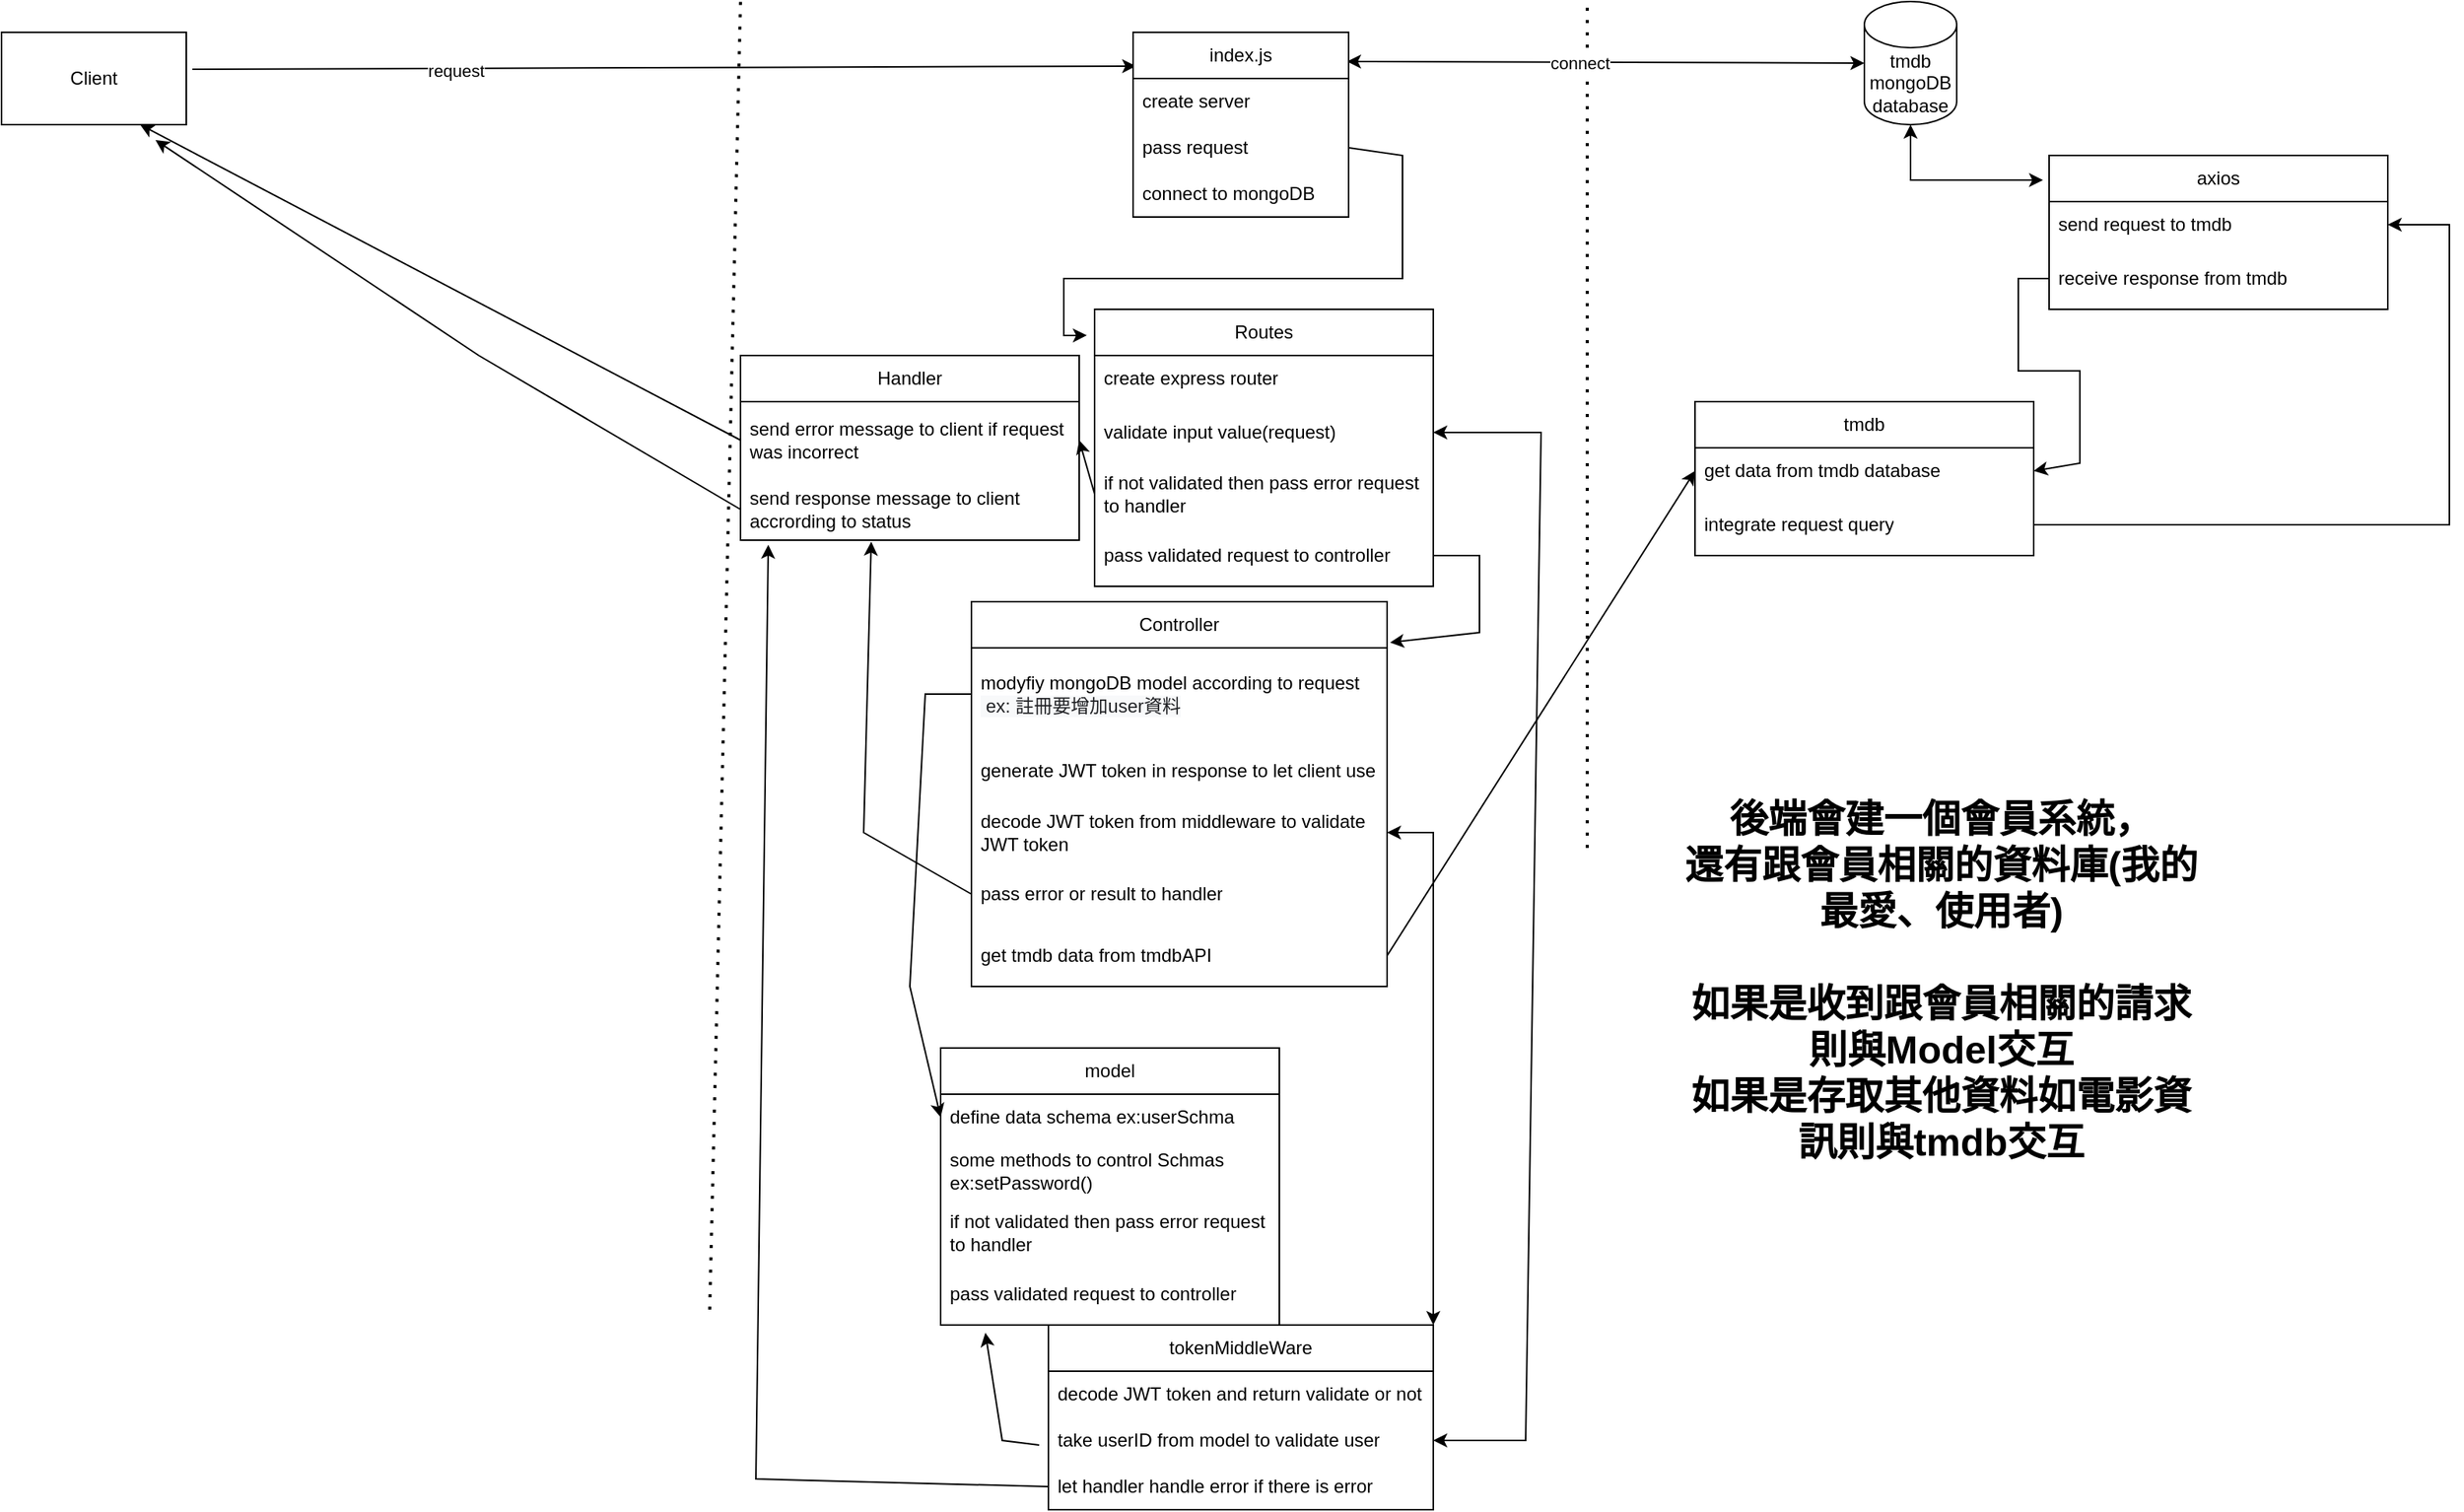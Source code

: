 <mxfile version="24.6.4" type="device">
  <diagram name="第 1 页" id="nnyjoeZWLCzBXuJCucTY">
    <mxGraphModel dx="2350" dy="1024" grid="1" gridSize="10" guides="1" tooltips="1" connect="1" arrows="1" fold="1" page="1" pageScale="1" pageWidth="850" pageHeight="1100" math="0" shadow="0">
      <root>
        <mxCell id="0" />
        <mxCell id="1" parent="0" />
        <mxCell id="eco0DenMQhTp5urX4187-1" value="" style="endArrow=none;dashed=1;html=1;dashPattern=1 3;strokeWidth=2;rounded=0;" parent="1" edge="1">
          <mxGeometry width="50" height="50" relative="1" as="geometry">
            <mxPoint x="720" y="570" as="sourcePoint" />
            <mxPoint x="720" y="20" as="targetPoint" />
          </mxGeometry>
        </mxCell>
        <mxCell id="eco0DenMQhTp5urX4187-3" value="tmdb mongoDB database" style="shape=cylinder3;whiteSpace=wrap;html=1;boundedLbl=1;backgroundOutline=1;size=15;" parent="1" vertex="1">
          <mxGeometry x="900" y="20" width="60" height="80" as="geometry" />
        </mxCell>
        <mxCell id="eco0DenMQhTp5urX4187-4" value="" style="endArrow=classic;startArrow=classic;html=1;rounded=0;entryX=0;entryY=0.5;entryDx=0;entryDy=0;entryPerimeter=0;exitX=0.993;exitY=0.158;exitDx=0;exitDy=0;exitPerimeter=0;" parent="1" source="eco0DenMQhTp5urX4187-13" target="eco0DenMQhTp5urX4187-3" edge="1">
          <mxGeometry width="50" height="50" relative="1" as="geometry">
            <mxPoint x="490" y="520" as="sourcePoint" />
            <mxPoint x="450" y="340" as="targetPoint" />
          </mxGeometry>
        </mxCell>
        <mxCell id="eco0DenMQhTp5urX4187-5" value="connect" style="edgeLabel;html=1;align=center;verticalAlign=middle;resizable=0;points=[];" parent="eco0DenMQhTp5urX4187-4" vertex="1" connectable="0">
          <mxGeometry x="0.18" y="-1" relative="1" as="geometry">
            <mxPoint x="-47" y="-1" as="offset" />
          </mxGeometry>
        </mxCell>
        <mxCell id="eco0DenMQhTp5urX4187-6" value="" style="endArrow=none;dashed=1;html=1;dashPattern=1 3;strokeWidth=2;rounded=0;" parent="1" edge="1">
          <mxGeometry width="50" height="50" relative="1" as="geometry">
            <mxPoint x="150" y="870" as="sourcePoint" />
            <mxPoint x="170" y="20" as="targetPoint" />
          </mxGeometry>
        </mxCell>
        <mxCell id="eco0DenMQhTp5urX4187-8" value="Client" style="rounded=0;whiteSpace=wrap;html=1;" parent="1" vertex="1">
          <mxGeometry x="-310" y="40" width="120" height="60" as="geometry" />
        </mxCell>
        <mxCell id="eco0DenMQhTp5urX4187-9" value="" style="endArrow=classic;html=1;rounded=0;entryX=0.014;entryY=0.183;entryDx=0;entryDy=0;exitX=1.033;exitY=0.4;exitDx=0;exitDy=0;exitPerimeter=0;entryPerimeter=0;" parent="1" source="eco0DenMQhTp5urX4187-8" target="eco0DenMQhTp5urX4187-13" edge="1">
          <mxGeometry width="50" height="50" relative="1" as="geometry">
            <mxPoint x="400" y="390" as="sourcePoint" />
            <mxPoint x="370" y="505" as="targetPoint" />
          </mxGeometry>
        </mxCell>
        <mxCell id="eco0DenMQhTp5urX4187-10" value="request" style="edgeLabel;html=1;align=center;verticalAlign=middle;resizable=0;points=[];" parent="eco0DenMQhTp5urX4187-9" vertex="1" connectable="0">
          <mxGeometry x="-0.442" y="-1" relative="1" as="geometry">
            <mxPoint as="offset" />
          </mxGeometry>
        </mxCell>
        <mxCell id="eco0DenMQhTp5urX4187-13" value="index.js" style="swimlane;fontStyle=0;childLayout=stackLayout;horizontal=1;startSize=30;horizontalStack=0;resizeParent=1;resizeParentMax=0;resizeLast=0;collapsible=1;marginBottom=0;whiteSpace=wrap;html=1;" parent="1" vertex="1">
          <mxGeometry x="425" y="40" width="140" height="120" as="geometry" />
        </mxCell>
        <mxCell id="eco0DenMQhTp5urX4187-14" value="create server" style="text;strokeColor=none;fillColor=none;align=left;verticalAlign=middle;spacingLeft=4;spacingRight=4;overflow=hidden;points=[[0,0.5],[1,0.5]];portConstraint=eastwest;rotatable=0;whiteSpace=wrap;html=1;" parent="eco0DenMQhTp5urX4187-13" vertex="1">
          <mxGeometry y="30" width="140" height="30" as="geometry" />
        </mxCell>
        <mxCell id="eco0DenMQhTp5urX4187-15" value="pass request" style="text;strokeColor=none;fillColor=none;align=left;verticalAlign=middle;spacingLeft=4;spacingRight=4;overflow=hidden;points=[[0,0.5],[1,0.5]];portConstraint=eastwest;rotatable=0;whiteSpace=wrap;html=1;" parent="eco0DenMQhTp5urX4187-13" vertex="1">
          <mxGeometry y="60" width="140" height="30" as="geometry" />
        </mxCell>
        <mxCell id="eco0DenMQhTp5urX4187-16" value="connect to mongoDB" style="text;strokeColor=none;fillColor=none;align=left;verticalAlign=middle;spacingLeft=4;spacingRight=4;overflow=hidden;points=[[0,0.5],[1,0.5]];portConstraint=eastwest;rotatable=0;whiteSpace=wrap;html=1;" parent="eco0DenMQhTp5urX4187-13" vertex="1">
          <mxGeometry y="90" width="140" height="30" as="geometry" />
        </mxCell>
        <mxCell id="eco0DenMQhTp5urX4187-19" value="Routes" style="swimlane;fontStyle=0;childLayout=stackLayout;horizontal=1;startSize=30;horizontalStack=0;resizeParent=1;resizeParentMax=0;resizeLast=0;collapsible=1;marginBottom=0;whiteSpace=wrap;html=1;" parent="1" vertex="1">
          <mxGeometry x="400" y="220" width="220" height="180" as="geometry" />
        </mxCell>
        <mxCell id="eco0DenMQhTp5urX4187-20" value="create express router" style="text;strokeColor=none;fillColor=none;align=left;verticalAlign=middle;spacingLeft=4;spacingRight=4;overflow=hidden;points=[[0,0.5],[1,0.5]];portConstraint=eastwest;rotatable=0;whiteSpace=wrap;html=1;" parent="eco0DenMQhTp5urX4187-19" vertex="1">
          <mxGeometry y="30" width="220" height="30" as="geometry" />
        </mxCell>
        <mxCell id="eco0DenMQhTp5urX4187-22" value="validate input value(request)" style="text;strokeColor=none;fillColor=none;align=left;verticalAlign=middle;spacingLeft=4;spacingRight=4;overflow=hidden;points=[[0,0.5],[1,0.5]];portConstraint=eastwest;rotatable=0;whiteSpace=wrap;html=1;" parent="eco0DenMQhTp5urX4187-19" vertex="1">
          <mxGeometry y="60" width="220" height="40" as="geometry" />
        </mxCell>
        <mxCell id="eco0DenMQhTp5urX4187-24" value="if not validated then pass error request to handler" style="text;strokeColor=none;fillColor=none;align=left;verticalAlign=middle;spacingLeft=4;spacingRight=4;overflow=hidden;points=[[0,0.5],[1,0.5]];portConstraint=eastwest;rotatable=0;whiteSpace=wrap;html=1;" parent="eco0DenMQhTp5urX4187-19" vertex="1">
          <mxGeometry y="100" width="220" height="40" as="geometry" />
        </mxCell>
        <mxCell id="eco0DenMQhTp5urX4187-25" value="pass validated request to controller" style="text;strokeColor=none;fillColor=none;align=left;verticalAlign=middle;spacingLeft=4;spacingRight=4;overflow=hidden;points=[[0,0.5],[1,0.5]];portConstraint=eastwest;rotatable=0;whiteSpace=wrap;html=1;" parent="eco0DenMQhTp5urX4187-19" vertex="1">
          <mxGeometry y="140" width="220" height="40" as="geometry" />
        </mxCell>
        <mxCell id="eco0DenMQhTp5urX4187-23" value="" style="endArrow=classic;html=1;rounded=0;entryX=-0.023;entryY=0.094;entryDx=0;entryDy=0;exitX=1;exitY=0.5;exitDx=0;exitDy=0;entryPerimeter=0;" parent="1" source="eco0DenMQhTp5urX4187-15" target="eco0DenMQhTp5urX4187-19" edge="1">
          <mxGeometry width="50" height="50" relative="1" as="geometry">
            <mxPoint x="400" y="390" as="sourcePoint" />
            <mxPoint x="450" y="340" as="targetPoint" />
            <Array as="points">
              <mxPoint x="600" y="120" />
              <mxPoint x="600" y="200" />
              <mxPoint x="380" y="200" />
              <mxPoint x="380" y="237" />
            </Array>
          </mxGeometry>
        </mxCell>
        <mxCell id="eco0DenMQhTp5urX4187-26" value="Handler" style="swimlane;fontStyle=0;childLayout=stackLayout;horizontal=1;startSize=30;horizontalStack=0;resizeParent=1;resizeParentMax=0;resizeLast=0;collapsible=1;marginBottom=0;whiteSpace=wrap;html=1;" parent="1" vertex="1">
          <mxGeometry x="170" y="250" width="220" height="120" as="geometry" />
        </mxCell>
        <mxCell id="eco0DenMQhTp5urX4187-27" value="send error message to client if request was incorrect" style="text;strokeColor=none;fillColor=none;align=left;verticalAlign=middle;spacingLeft=4;spacingRight=4;overflow=hidden;points=[[0,0.5],[1,0.5]];portConstraint=eastwest;rotatable=0;whiteSpace=wrap;html=1;" parent="eco0DenMQhTp5urX4187-26" vertex="1">
          <mxGeometry y="30" width="220" height="50" as="geometry" />
        </mxCell>
        <mxCell id="eco0DenMQhTp5urX4187-28" value="send response message to client accrording to status&amp;nbsp;" style="text;strokeColor=none;fillColor=none;align=left;verticalAlign=middle;spacingLeft=4;spacingRight=4;overflow=hidden;points=[[0,0.5],[1,0.5]];portConstraint=eastwest;rotatable=0;whiteSpace=wrap;html=1;" parent="eco0DenMQhTp5urX4187-26" vertex="1">
          <mxGeometry y="80" width="220" height="40" as="geometry" />
        </mxCell>
        <mxCell id="eco0DenMQhTp5urX4187-32" value="" style="endArrow=classic;html=1;rounded=0;exitX=0;exitY=0.5;exitDx=0;exitDy=0;entryX=0.75;entryY=1;entryDx=0;entryDy=0;" parent="1" source="eco0DenMQhTp5urX4187-27" target="eco0DenMQhTp5urX4187-8" edge="1">
          <mxGeometry width="50" height="50" relative="1" as="geometry">
            <mxPoint x="400" y="390" as="sourcePoint" />
            <mxPoint x="450" y="340" as="targetPoint" />
            <Array as="points" />
          </mxGeometry>
        </mxCell>
        <mxCell id="eco0DenMQhTp5urX4187-33" value="" style="endArrow=classic;html=1;rounded=0;exitX=0;exitY=0.5;exitDx=0;exitDy=0;" parent="1" source="eco0DenMQhTp5urX4187-28" edge="1">
          <mxGeometry width="50" height="50" relative="1" as="geometry">
            <mxPoint x="400" y="390" as="sourcePoint" />
            <mxPoint x="-210" y="110" as="targetPoint" />
            <Array as="points">
              <mxPoint y="250" />
            </Array>
          </mxGeometry>
        </mxCell>
        <mxCell id="eco0DenMQhTp5urX4187-34" value="Controller" style="swimlane;fontStyle=0;childLayout=stackLayout;horizontal=1;startSize=30;horizontalStack=0;resizeParent=1;resizeParentMax=0;resizeLast=0;collapsible=1;marginBottom=0;whiteSpace=wrap;html=1;" parent="1" vertex="1">
          <mxGeometry x="320" y="410" width="270" height="250" as="geometry" />
        </mxCell>
        <mxCell id="eco0DenMQhTp5urX4187-35" value="modyfiy mongoDB model according to request&lt;br&gt;&lt;span style=&quot;background-color: rgb(248, 249, 250); color: rgb(32, 33, 36); font-family: inherit;&quot;&gt;&amp;nbsp;ex: 註冊要增加user資料&lt;/span&gt;" style="text;strokeColor=none;fillColor=none;align=left;verticalAlign=middle;spacingLeft=4;spacingRight=4;overflow=hidden;points=[[0,0.5],[1,0.5]];portConstraint=eastwest;rotatable=0;whiteSpace=wrap;html=1;" parent="eco0DenMQhTp5urX4187-34" vertex="1">
          <mxGeometry y="30" width="270" height="60" as="geometry" />
        </mxCell>
        <mxCell id="eco0DenMQhTp5urX4187-37" value="generate JWT token in response to let client use&lt;span style=&quot;color: rgba(0, 0, 0, 0); font-family: monospace; font-size: 0px; text-wrap: nowrap;&quot;&gt;%3CmxGraphModel%3E%3Croot%3E%3CmxCell%20id%3D%220%22%2F%3E%3CmxCell%20id%3D%221%22%20parent%3D%220%22%2F%3E%3CmxCell%20id%3D%222%22%20value%3D%22model%22%20style%3D%22swimlane%3BfontStyle%3D0%3BchildLayout%3DstackLayout%3Bhorizontal%3D1%3BstartSize%3D30%3BhorizontalStack%3D0%3BresizeParent%3D1%3BresizeParentMax%3D0%3BresizeLast%3D0%3Bcollapsible%3D1%3BmarginBottom%3D0%3BwhiteSpace%3Dwrap%3Bhtml%3D1%3B%22%20vertex%3D%221%22%20parent%3D%221%22%3E%3CmxGeometry%20x%3D%22315%22%20y%3D%22610%22%20width%3D%22220%22%20height%3D%22180%22%20as%3D%22geometry%22%2F%3E%3C%2FmxCell%3E%3CmxCell%20id%3D%223%22%20value%3D%22define%20data%20schema%20ex%3AuserSchma%22%20style%3D%22text%3BstrokeColor%3Dnone%3BfillColor%3Dnone%3Balign%3Dleft%3BverticalAlign%3Dmiddle%3BspacingLeft%3D4%3BspacingRight%3D4%3Boverflow%3Dhidden%3Bpoints%3D%5B%5B0%2C0.5%5D%2C%5B1%2C0.5%5D%5D%3BportConstraint%3Deastwest%3Brotatable%3D0%3BwhiteSpace%3Dwrap%3Bhtml%3D1%3B%22%20vertex%3D%221%22%20parent%3D%222%22%3E%3CmxGeometry%20y%3D%2230%22%20width%3D%22220%22%20height%3D%2230%22%20as%3D%22geometry%22%2F%3E%3C%2FmxCell%3E%3CmxCell%20id%3D%224%22%20value%3D%22some%20methods%20to%20control%20Schmas%26amp%3Bnbsp%3B%26lt%3Bdiv%26gt%3Bex%3AsetPassword()%26lt%3B%2Fdiv%26gt%3B%22%20style%3D%22text%3BstrokeColor%3Dnone%3BfillColor%3Dnone%3Balign%3Dleft%3BverticalAlign%3Dmiddle%3BspacingLeft%3D4%3BspacingRight%3D4%3Boverflow%3Dhidden%3Bpoints%3D%5B%5B0%2C0.5%5D%2C%5B1%2C0.5%5D%5D%3BportConstraint%3Deastwest%3Brotatable%3D0%3BwhiteSpace%3Dwrap%3Bhtml%3D1%3B%22%20vertex%3D%221%22%20parent%3D%222%22%3E%3CmxGeometry%20y%3D%2260%22%20width%3D%22220%22%20height%3D%2240%22%20as%3D%22geometry%22%2F%3E%3C%2FmxCell%3E%3CmxCell%20id%3D%225%22%20value%3D%22if%20not%20validated%20then%20pass%20error%20request%20to%20handler%22%20style%3D%22text%3BstrokeColor%3Dnone%3BfillColor%3Dnone%3Balign%3Dleft%3BverticalAlign%3Dmiddle%3BspacingLeft%3D4%3BspacingRight%3D4%3Boverflow%3Dhidden%3Bpoints%3D%5B%5B0%2C0.5%5D%2C%5B1%2C0.5%5D%5D%3BportConstraint%3Deastwest%3Brotatable%3D0%3BwhiteSpace%3Dwrap%3Bhtml%3D1%3B%22%20vertex%3D%221%22%20parent%3D%222%22%3E%3CmxGeometry%20y%3D%22100%22%20width%3D%22220%22%20height%3D%2240%22%20as%3D%22geometry%22%2F%3E%3C%2FmxCell%3E%3CmxCell%20id%3D%226%22%20value%3D%22pass%20validated%20request%20to%20controller%22%20style%3D%22text%3BstrokeColor%3Dnone%3BfillColor%3Dnone%3Balign%3Dleft%3BverticalAlign%3Dmiddle%3BspacingLeft%3D4%3BspacingRight%3D4%3Boverflow%3Dhidden%3Bpoints%3D%5B%5B0%2C0.5%5D%2C%5B1%2C0.5%5D%5D%3BportConstraint%3Deastwest%3Brotatable%3D0%3BwhiteSpace%3Dwrap%3Bhtml%3D1%3B%22%20vertex%3D%221%22%20parent%3D%222%22%3E%3CmxGeometry%20y%3D%22140%22%20width%3D%22220%22%20height%3D%2240%22%20as%3D%22geometry%22%2F%3E%3C%2FmxCell%3E%3C%2Froot%3E%3C%2FmxGraphModel%3E&lt;/span&gt;&amp;nbsp;" style="text;strokeColor=none;fillColor=none;align=left;verticalAlign=middle;spacingLeft=4;spacingRight=4;overflow=hidden;points=[[0,0.5],[1,0.5]];portConstraint=eastwest;rotatable=0;whiteSpace=wrap;html=1;" parent="eco0DenMQhTp5urX4187-34" vertex="1">
          <mxGeometry y="90" width="270" height="40" as="geometry" />
        </mxCell>
        <mxCell id="eco0DenMQhTp5urX4187-68" value="decode JWT token from middleware to validate JWT token&lt;span style=&quot;color: rgba(0, 0, 0, 0); font-family: monospace; font-size: 0px; text-wrap: nowrap;&quot;&gt;%3CmxGraphModel%3E%3Croot%3E%3CmxCell%20id%3D%220%22%2F%3E%3CmxCell%20id%3D%221%22%20parent%3D%220%22%2F%3E%3CmxCell%20id%3D%222%22%20value%3D%22model%22%20style%3D%22swimlane%3BfontStyle%3D0%3BchildLayout%3DstackLayout%3Bhorizontal%3D1%3BstartSize%3D30%3BhorizontalStack%3D0%3BresizeParent%3D1%3BresizeParentMax%3D0%3BresizeLast%3D0%3Bcollapsible%3D1%3BmarginBottom%3D0%3BwhiteSpace%3Dwrap%3Bhtml%3D1%3B%22%20vertex%3D%221%22%20parent%3D%221%22%3E%3CmxGeometry%20x%3D%22315%22%20y%3D%22610%22%20width%3D%22220%22%20height%3D%22180%22%20as%3D%22geometry%22%2F%3E%3C%2FmxCell%3E%3CmxCell%20id%3D%223%22%20value%3D%22define%20data%20schema%20ex%3AuserSchma%22%20style%3D%22text%3BstrokeColor%3Dnone%3BfillColor%3Dnone%3Balign%3Dleft%3BverticalAlign%3Dmiddle%3BspacingLeft%3D4%3BspacingRight%3D4%3Boverflow%3Dhidden%3Bpoints%3D%5B%5B0%2C0.5%5D%2C%5B1%2C0.5%5D%5D%3BportConstraint%3Deastwest%3Brotatable%3D0%3BwhiteSpace%3Dwrap%3Bhtml%3D1%3B%22%20vertex%3D%221%22%20parent%3D%222%22%3E%3CmxGeometry%20y%3D%2230%22%20width%3D%22220%22%20height%3D%2230%22%20as%3D%22geometry%22%2F%3E%3C%2FmxCell%3E%3CmxCell%20id%3D%224%22%20value%3D%22some%20methods%20to%20control%20Schmas%26amp%3Bnbsp%3B%26lt%3Bdiv%26gt%3Bex%3AsetPassword()%26lt%3B%2Fdiv%26gt%3B%22%20style%3D%22text%3BstrokeColor%3Dnone%3BfillColor%3Dnone%3Balign%3Dleft%3BverticalAlign%3Dmiddle%3BspacingLeft%3D4%3BspacingRight%3D4%3Boverflow%3Dhidden%3Bpoints%3D%5B%5B0%2C0.5%5D%2C%5B1%2C0.5%5D%5D%3BportConstraint%3Deastwest%3Brotatable%3D0%3BwhiteSpace%3Dwrap%3Bhtml%3D1%3B%22%20vertex%3D%221%22%20parent%3D%222%22%3E%3CmxGeometry%20y%3D%2260%22%20width%3D%22220%22%20height%3D%2240%22%20as%3D%22geometry%22%2F%3E%3C%2FmxCell%3E%3CmxCell%20id%3D%225%22%20value%3D%22if%20not%20validated%20then%20pass%20error%20request%20to%20handler%22%20style%3D%22text%3BstrokeColor%3Dnone%3BfillColor%3Dnone%3Balign%3Dleft%3BverticalAlign%3Dmiddle%3BspacingLeft%3D4%3BspacingRight%3D4%3Boverflow%3Dhidden%3Bpoints%3D%5B%5B0%2C0.5%5D%2C%5B1%2C0.5%5D%5D%3BportConstraint%3Deastwest%3Brotatable%3D0%3BwhiteSpace%3Dwrap%3Bhtml%3D1%3B%22%20vertex%3D%221%22%20parent%3D%222%22%3E%3CmxGeometry%20y%3D%22100%22%20width%3D%22220%22%20height%3D%2240%22%20as%3D%22geometry%22%2F%3E%3C%2FmxCell%3E%3CmxCell%20id%3D%226%22%20value%3D%22pass%20validated%20request%20to%20controller%22%20style%3D%22text%3BstrokeColor%3Dnone%3BfillColor%3Dnone%3Balign%3Dleft%3BverticalAlign%3Dmiddle%3BspacingLeft%3D4%3BspacingRight%3D4%3Boverflow%3Dhidden%3Bpoints%3D%5B%5B0%2C0.5%5D%2C%5B1%2C0.5%5D%5D%3BportConstraint%3Deastwest%3Brotatable%3D0%3BwhiteSpace%3Dwrap%3Bhtml%3D1%3B%22%20vertex%3D%221%22%20parent%3D%222%22%3E%3CmxGeometry%20y%3D%22140%22%20width%3D%22220%22%20height%3D%2240%22%20as%3D%22geometry%22%2F%3E%3C%2FmxCell%3E%3C%2Froot%3E%3C%2FmxGraphModel%3E&lt;/span&gt;&amp;nbsp;" style="text;strokeColor=none;fillColor=none;align=left;verticalAlign=middle;spacingLeft=4;spacingRight=4;overflow=hidden;points=[[0,0.5],[1,0.5]];portConstraint=eastwest;rotatable=0;whiteSpace=wrap;html=1;" parent="eco0DenMQhTp5urX4187-34" vertex="1">
          <mxGeometry y="130" width="270" height="40" as="geometry" />
        </mxCell>
        <mxCell id="eco0DenMQhTp5urX4187-38" value="pass error or result to handler" style="text;strokeColor=none;fillColor=none;align=left;verticalAlign=middle;spacingLeft=4;spacingRight=4;overflow=hidden;points=[[0,0.5],[1,0.5]];portConstraint=eastwest;rotatable=0;whiteSpace=wrap;html=1;" parent="eco0DenMQhTp5urX4187-34" vertex="1">
          <mxGeometry y="170" width="270" height="40" as="geometry" />
        </mxCell>
        <mxCell id="kS--ZvxLFY1M2AO7Mktu-2" value="get tmdb data from tmdbAPI" style="text;strokeColor=none;fillColor=none;align=left;verticalAlign=middle;spacingLeft=4;spacingRight=4;overflow=hidden;points=[[0,0.5],[1,0.5]];portConstraint=eastwest;rotatable=0;whiteSpace=wrap;html=1;" vertex="1" parent="eco0DenMQhTp5urX4187-34">
          <mxGeometry y="210" width="270" height="40" as="geometry" />
        </mxCell>
        <mxCell id="eco0DenMQhTp5urX4187-39" value="model" style="swimlane;fontStyle=0;childLayout=stackLayout;horizontal=1;startSize=30;horizontalStack=0;resizeParent=1;resizeParentMax=0;resizeLast=0;collapsible=1;marginBottom=0;whiteSpace=wrap;html=1;" parent="1" vertex="1">
          <mxGeometry x="300" y="700" width="220" height="180" as="geometry" />
        </mxCell>
        <mxCell id="eco0DenMQhTp5urX4187-40" value="define data schema ex:userSchma" style="text;strokeColor=none;fillColor=none;align=left;verticalAlign=middle;spacingLeft=4;spacingRight=4;overflow=hidden;points=[[0,0.5],[1,0.5]];portConstraint=eastwest;rotatable=0;whiteSpace=wrap;html=1;" parent="eco0DenMQhTp5urX4187-39" vertex="1">
          <mxGeometry y="30" width="220" height="30" as="geometry" />
        </mxCell>
        <mxCell id="eco0DenMQhTp5urX4187-41" value="some methods to control Schmas&amp;nbsp;&lt;div&gt;ex:setPassword()&lt;/div&gt;" style="text;strokeColor=none;fillColor=none;align=left;verticalAlign=middle;spacingLeft=4;spacingRight=4;overflow=hidden;points=[[0,0.5],[1,0.5]];portConstraint=eastwest;rotatable=0;whiteSpace=wrap;html=1;" parent="eco0DenMQhTp5urX4187-39" vertex="1">
          <mxGeometry y="60" width="220" height="40" as="geometry" />
        </mxCell>
        <mxCell id="eco0DenMQhTp5urX4187-42" value="if not validated then pass error request to handler" style="text;strokeColor=none;fillColor=none;align=left;verticalAlign=middle;spacingLeft=4;spacingRight=4;overflow=hidden;points=[[0,0.5],[1,0.5]];portConstraint=eastwest;rotatable=0;whiteSpace=wrap;html=1;" parent="eco0DenMQhTp5urX4187-39" vertex="1">
          <mxGeometry y="100" width="220" height="40" as="geometry" />
        </mxCell>
        <mxCell id="eco0DenMQhTp5urX4187-43" value="pass validated request to controller" style="text;strokeColor=none;fillColor=none;align=left;verticalAlign=middle;spacingLeft=4;spacingRight=4;overflow=hidden;points=[[0,0.5],[1,0.5]];portConstraint=eastwest;rotatable=0;whiteSpace=wrap;html=1;" parent="eco0DenMQhTp5urX4187-39" vertex="1">
          <mxGeometry y="140" width="220" height="40" as="geometry" />
        </mxCell>
        <mxCell id="eco0DenMQhTp5urX4187-44" value="" style="endArrow=classic;html=1;rounded=0;entryX=1.007;entryY=0.106;entryDx=0;entryDy=0;entryPerimeter=0;exitX=1;exitY=0.5;exitDx=0;exitDy=0;" parent="1" source="eco0DenMQhTp5urX4187-25" target="eco0DenMQhTp5urX4187-34" edge="1">
          <mxGeometry width="50" height="50" relative="1" as="geometry">
            <mxPoint x="400" y="600" as="sourcePoint" />
            <mxPoint x="450" y="550" as="targetPoint" />
            <Array as="points">
              <mxPoint x="650" y="380" />
              <mxPoint x="650" y="430" />
            </Array>
          </mxGeometry>
        </mxCell>
        <mxCell id="eco0DenMQhTp5urX4187-46" value="" style="endArrow=classic;html=1;rounded=0;entryX=0;entryY=0.5;entryDx=0;entryDy=0;exitX=0;exitY=0.5;exitDx=0;exitDy=0;" parent="1" source="eco0DenMQhTp5urX4187-35" target="eco0DenMQhTp5urX4187-40" edge="1">
          <mxGeometry width="50" height="50" relative="1" as="geometry">
            <mxPoint x="300" y="470" as="sourcePoint" />
            <mxPoint x="450" y="650" as="targetPoint" />
            <Array as="points">
              <mxPoint x="290" y="470" />
              <mxPoint x="280" y="660" />
            </Array>
          </mxGeometry>
        </mxCell>
        <mxCell id="eco0DenMQhTp5urX4187-47" value="tmdb" style="swimlane;fontStyle=0;childLayout=stackLayout;horizontal=1;startSize=30;horizontalStack=0;resizeParent=1;resizeParentMax=0;resizeLast=0;collapsible=1;marginBottom=0;whiteSpace=wrap;html=1;" parent="1" vertex="1">
          <mxGeometry x="790" y="280" width="220" height="100" as="geometry" />
        </mxCell>
        <mxCell id="eco0DenMQhTp5urX4187-48" value="get data from tmdb database" style="text;strokeColor=none;fillColor=none;align=left;verticalAlign=middle;spacingLeft=4;spacingRight=4;overflow=hidden;points=[[0,0.5],[1,0.5]];portConstraint=eastwest;rotatable=0;whiteSpace=wrap;html=1;" parent="eco0DenMQhTp5urX4187-47" vertex="1">
          <mxGeometry y="30" width="220" height="30" as="geometry" />
        </mxCell>
        <mxCell id="eco0DenMQhTp5urX4187-49" value="integrate request query" style="text;strokeColor=none;fillColor=none;align=left;verticalAlign=middle;spacingLeft=4;spacingRight=4;overflow=hidden;points=[[0,0.5],[1,0.5]];portConstraint=eastwest;rotatable=0;whiteSpace=wrap;html=1;" parent="eco0DenMQhTp5urX4187-47" vertex="1">
          <mxGeometry y="60" width="220" height="40" as="geometry" />
        </mxCell>
        <mxCell id="eco0DenMQhTp5urX4187-52" value="axios" style="swimlane;fontStyle=0;childLayout=stackLayout;horizontal=1;startSize=30;horizontalStack=0;resizeParent=1;resizeParentMax=0;resizeLast=0;collapsible=1;marginBottom=0;whiteSpace=wrap;html=1;" parent="1" vertex="1">
          <mxGeometry x="1020" y="120" width="220" height="100" as="geometry" />
        </mxCell>
        <mxCell id="eco0DenMQhTp5urX4187-53" value="send request to tmdb" style="text;strokeColor=none;fillColor=none;align=left;verticalAlign=middle;spacingLeft=4;spacingRight=4;overflow=hidden;points=[[0,0.5],[1,0.5]];portConstraint=eastwest;rotatable=0;whiteSpace=wrap;html=1;" parent="eco0DenMQhTp5urX4187-52" vertex="1">
          <mxGeometry y="30" width="220" height="30" as="geometry" />
        </mxCell>
        <mxCell id="eco0DenMQhTp5urX4187-54" value="receive response from tmdb" style="text;strokeColor=none;fillColor=none;align=left;verticalAlign=middle;spacingLeft=4;spacingRight=4;overflow=hidden;points=[[0,0.5],[1,0.5]];portConstraint=eastwest;rotatable=0;whiteSpace=wrap;html=1;" parent="eco0DenMQhTp5urX4187-52" vertex="1">
          <mxGeometry y="60" width="220" height="40" as="geometry" />
        </mxCell>
        <mxCell id="eco0DenMQhTp5urX4187-57" value="" style="endArrow=classic;startArrow=classic;html=1;rounded=0;entryX=0.5;entryY=1;entryDx=0;entryDy=0;entryPerimeter=0;exitX=-0.018;exitY=0.16;exitDx=0;exitDy=0;exitPerimeter=0;" parent="1" source="eco0DenMQhTp5urX4187-52" target="eco0DenMQhTp5urX4187-3" edge="1">
          <mxGeometry width="50" height="50" relative="1" as="geometry">
            <mxPoint x="990" y="400" as="sourcePoint" />
            <mxPoint x="1040" y="350" as="targetPoint" />
            <Array as="points">
              <mxPoint x="930" y="136" />
            </Array>
          </mxGeometry>
        </mxCell>
        <mxCell id="eco0DenMQhTp5urX4187-59" value="" style="endArrow=classic;html=1;rounded=0;exitX=0;exitY=0.5;exitDx=0;exitDy=0;entryX=1;entryY=0.5;entryDx=0;entryDy=0;" parent="1" source="eco0DenMQhTp5urX4187-54" target="eco0DenMQhTp5urX4187-48" edge="1">
          <mxGeometry width="50" height="50" relative="1" as="geometry">
            <mxPoint x="990" y="400" as="sourcePoint" />
            <mxPoint x="1070" y="360" as="targetPoint" />
            <Array as="points">
              <mxPoint x="1000" y="200" />
              <mxPoint x="1000" y="260" />
              <mxPoint x="1040" y="260" />
              <mxPoint x="1040" y="320" />
            </Array>
          </mxGeometry>
        </mxCell>
        <mxCell id="eco0DenMQhTp5urX4187-60" value="" style="endArrow=classic;html=1;rounded=0;exitX=1;exitY=0.5;exitDx=0;exitDy=0;entryX=1;entryY=0.5;entryDx=0;entryDy=0;" parent="1" source="eco0DenMQhTp5urX4187-49" target="eco0DenMQhTp5urX4187-53" edge="1">
          <mxGeometry width="50" height="50" relative="1" as="geometry">
            <mxPoint x="990" y="400" as="sourcePoint" />
            <mxPoint x="1040" y="350" as="targetPoint" />
            <Array as="points">
              <mxPoint x="1280" y="360" />
              <mxPoint x="1280" y="165" />
            </Array>
          </mxGeometry>
        </mxCell>
        <mxCell id="eco0DenMQhTp5urX4187-61" value="" style="endArrow=classic;html=1;rounded=0;entryX=1;entryY=0.5;entryDx=0;entryDy=0;exitX=0;exitY=0.5;exitDx=0;exitDy=0;" parent="1" source="eco0DenMQhTp5urX4187-24" target="eco0DenMQhTp5urX4187-27" edge="1">
          <mxGeometry width="50" height="50" relative="1" as="geometry">
            <mxPoint x="230" y="400" as="sourcePoint" />
            <mxPoint x="280" y="350" as="targetPoint" />
          </mxGeometry>
        </mxCell>
        <mxCell id="eco0DenMQhTp5urX4187-62" value="" style="endArrow=classic;html=1;rounded=0;exitX=0;exitY=0.5;exitDx=0;exitDy=0;entryX=0.386;entryY=1.025;entryDx=0;entryDy=0;entryPerimeter=0;" parent="1" source="eco0DenMQhTp5urX4187-38" target="eco0DenMQhTp5urX4187-28" edge="1">
          <mxGeometry width="50" height="50" relative="1" as="geometry">
            <mxPoint x="230" y="400" as="sourcePoint" />
            <mxPoint x="280" y="350" as="targetPoint" />
            <Array as="points">
              <mxPoint x="250" y="560" />
            </Array>
          </mxGeometry>
        </mxCell>
        <mxCell id="eco0DenMQhTp5urX4187-63" value="tokenMiddleWare" style="swimlane;fontStyle=0;childLayout=stackLayout;horizontal=1;startSize=30;horizontalStack=0;resizeParent=1;resizeParentMax=0;resizeLast=0;collapsible=1;marginBottom=0;whiteSpace=wrap;html=1;" parent="1" vertex="1">
          <mxGeometry x="370" y="880" width="250" height="120" as="geometry" />
        </mxCell>
        <mxCell id="eco0DenMQhTp5urX4187-64" value="decode JWT token and return validate or not&amp;nbsp;" style="text;strokeColor=none;fillColor=none;align=left;verticalAlign=middle;spacingLeft=4;spacingRight=4;overflow=hidden;points=[[0,0.5],[1,0.5]];portConstraint=eastwest;rotatable=0;whiteSpace=wrap;html=1;" parent="eco0DenMQhTp5urX4187-63" vertex="1">
          <mxGeometry y="30" width="250" height="30" as="geometry" />
        </mxCell>
        <mxCell id="eco0DenMQhTp5urX4187-70" value="take userID from model to validate user" style="text;strokeColor=none;fillColor=none;align=left;verticalAlign=middle;spacingLeft=4;spacingRight=4;overflow=hidden;points=[[0,0.5],[1,0.5]];portConstraint=eastwest;rotatable=0;whiteSpace=wrap;html=1;" parent="eco0DenMQhTp5urX4187-63" vertex="1">
          <mxGeometry y="60" width="250" height="30" as="geometry" />
        </mxCell>
        <mxCell id="xQNgpW-rqPLieK-OgK9m-2" value="let handler handle error if there is error" style="text;strokeColor=none;fillColor=none;align=left;verticalAlign=middle;spacingLeft=4;spacingRight=4;overflow=hidden;points=[[0,0.5],[1,0.5]];portConstraint=eastwest;rotatable=0;whiteSpace=wrap;html=1;" parent="eco0DenMQhTp5urX4187-63" vertex="1">
          <mxGeometry y="90" width="250" height="30" as="geometry" />
        </mxCell>
        <mxCell id="eco0DenMQhTp5urX4187-69" value="" style="endArrow=classic;startArrow=classic;html=1;rounded=0;entryX=1;entryY=0.5;entryDx=0;entryDy=0;exitX=1;exitY=0;exitDx=0;exitDy=0;exitPerimeter=0;" parent="1" source="eco0DenMQhTp5urX4187-63" target="eco0DenMQhTp5urX4187-68" edge="1">
          <mxGeometry width="50" height="50" relative="1" as="geometry">
            <mxPoint x="230" y="700" as="sourcePoint" />
            <mxPoint x="280" y="650" as="targetPoint" />
            <Array as="points">
              <mxPoint x="620" y="560" />
            </Array>
          </mxGeometry>
        </mxCell>
        <mxCell id="eco0DenMQhTp5urX4187-71" value="" style="endArrow=classic;html=1;rounded=0;entryX=0.132;entryY=1.125;entryDx=0;entryDy=0;entryPerimeter=0;exitX=-0.024;exitY=0.6;exitDx=0;exitDy=0;exitPerimeter=0;" parent="1" source="eco0DenMQhTp5urX4187-70" target="eco0DenMQhTp5urX4187-43" edge="1">
          <mxGeometry width="50" height="50" relative="1" as="geometry">
            <mxPoint x="230" y="700" as="sourcePoint" />
            <mxPoint x="280" y="650" as="targetPoint" />
            <Array as="points">
              <mxPoint x="340" y="955" />
            </Array>
          </mxGeometry>
        </mxCell>
        <mxCell id="xQNgpW-rqPLieK-OgK9m-1" value="" style="endArrow=classic;startArrow=classic;html=1;rounded=0;entryX=1;entryY=0.5;entryDx=0;entryDy=0;exitX=1;exitY=0.5;exitDx=0;exitDy=0;" parent="1" source="eco0DenMQhTp5urX4187-70" target="eco0DenMQhTp5urX4187-22" edge="1">
          <mxGeometry width="50" height="50" relative="1" as="geometry">
            <mxPoint x="470" y="590" as="sourcePoint" />
            <mxPoint x="520" y="540" as="targetPoint" />
            <Array as="points">
              <mxPoint x="680" y="955" />
              <mxPoint x="690" y="300" />
            </Array>
          </mxGeometry>
        </mxCell>
        <mxCell id="xQNgpW-rqPLieK-OgK9m-3" value="" style="endArrow=classic;html=1;rounded=0;exitX=0;exitY=0.5;exitDx=0;exitDy=0;entryX=0.082;entryY=1.075;entryDx=0;entryDy=0;entryPerimeter=0;" parent="1" source="xQNgpW-rqPLieK-OgK9m-2" target="eco0DenMQhTp5urX4187-28" edge="1">
          <mxGeometry width="50" height="50" relative="1" as="geometry">
            <mxPoint x="470" y="890" as="sourcePoint" />
            <mxPoint x="520" y="840" as="targetPoint" />
            <Array as="points">
              <mxPoint x="180" y="980" />
            </Array>
          </mxGeometry>
        </mxCell>
        <mxCell id="kS--ZvxLFY1M2AO7Mktu-1" value="" style="endArrow=classic;html=1;rounded=0;entryX=0;entryY=0.5;entryDx=0;entryDy=0;exitX=1;exitY=0.5;exitDx=0;exitDy=0;" edge="1" parent="1" source="kS--ZvxLFY1M2AO7Mktu-2" target="eco0DenMQhTp5urX4187-48">
          <mxGeometry width="50" height="50" relative="1" as="geometry">
            <mxPoint x="650" y="530" as="sourcePoint" />
            <mxPoint x="700" y="480" as="targetPoint" />
          </mxGeometry>
        </mxCell>
        <mxCell id="kS--ZvxLFY1M2AO7Mktu-3" value="&lt;b style=&quot;font-size: 25px;&quot;&gt;&lt;font style=&quot;font-size: 25px;&quot;&gt;後端會建一個會員系統，&lt;/font&gt;&lt;/b&gt;&lt;div style=&quot;font-size: 25px;&quot;&gt;&lt;b&gt;&lt;font style=&quot;font-size: 25px;&quot;&gt;還有跟會員相關的資料庫(我的最愛、使用者)&lt;/font&gt;&lt;/b&gt;&lt;div&gt;&lt;b&gt;&lt;font style=&quot;font-size: 25px;&quot;&gt;&lt;br&gt;&lt;/font&gt;&lt;/b&gt;&lt;div&gt;&lt;b&gt;&lt;font style=&quot;font-size: 25px;&quot;&gt;如果是收到跟會員相關的請求則與Model交互&lt;/font&gt;&lt;/b&gt;&lt;/div&gt;&lt;/div&gt;&lt;/div&gt;&lt;div style=&quot;font-size: 25px;&quot;&gt;&lt;b style=&quot;&quot;&gt;&lt;font style=&quot;font-size: 25px;&quot;&gt;如果是存取其他資料如電影資訊則與tmdb交互&lt;/font&gt;&lt;/b&gt;&lt;/div&gt;" style="text;html=1;align=center;verticalAlign=middle;whiteSpace=wrap;rounded=0;" vertex="1" parent="1">
          <mxGeometry x="780" y="580" width="340" height="150" as="geometry" />
        </mxCell>
      </root>
    </mxGraphModel>
  </diagram>
</mxfile>

